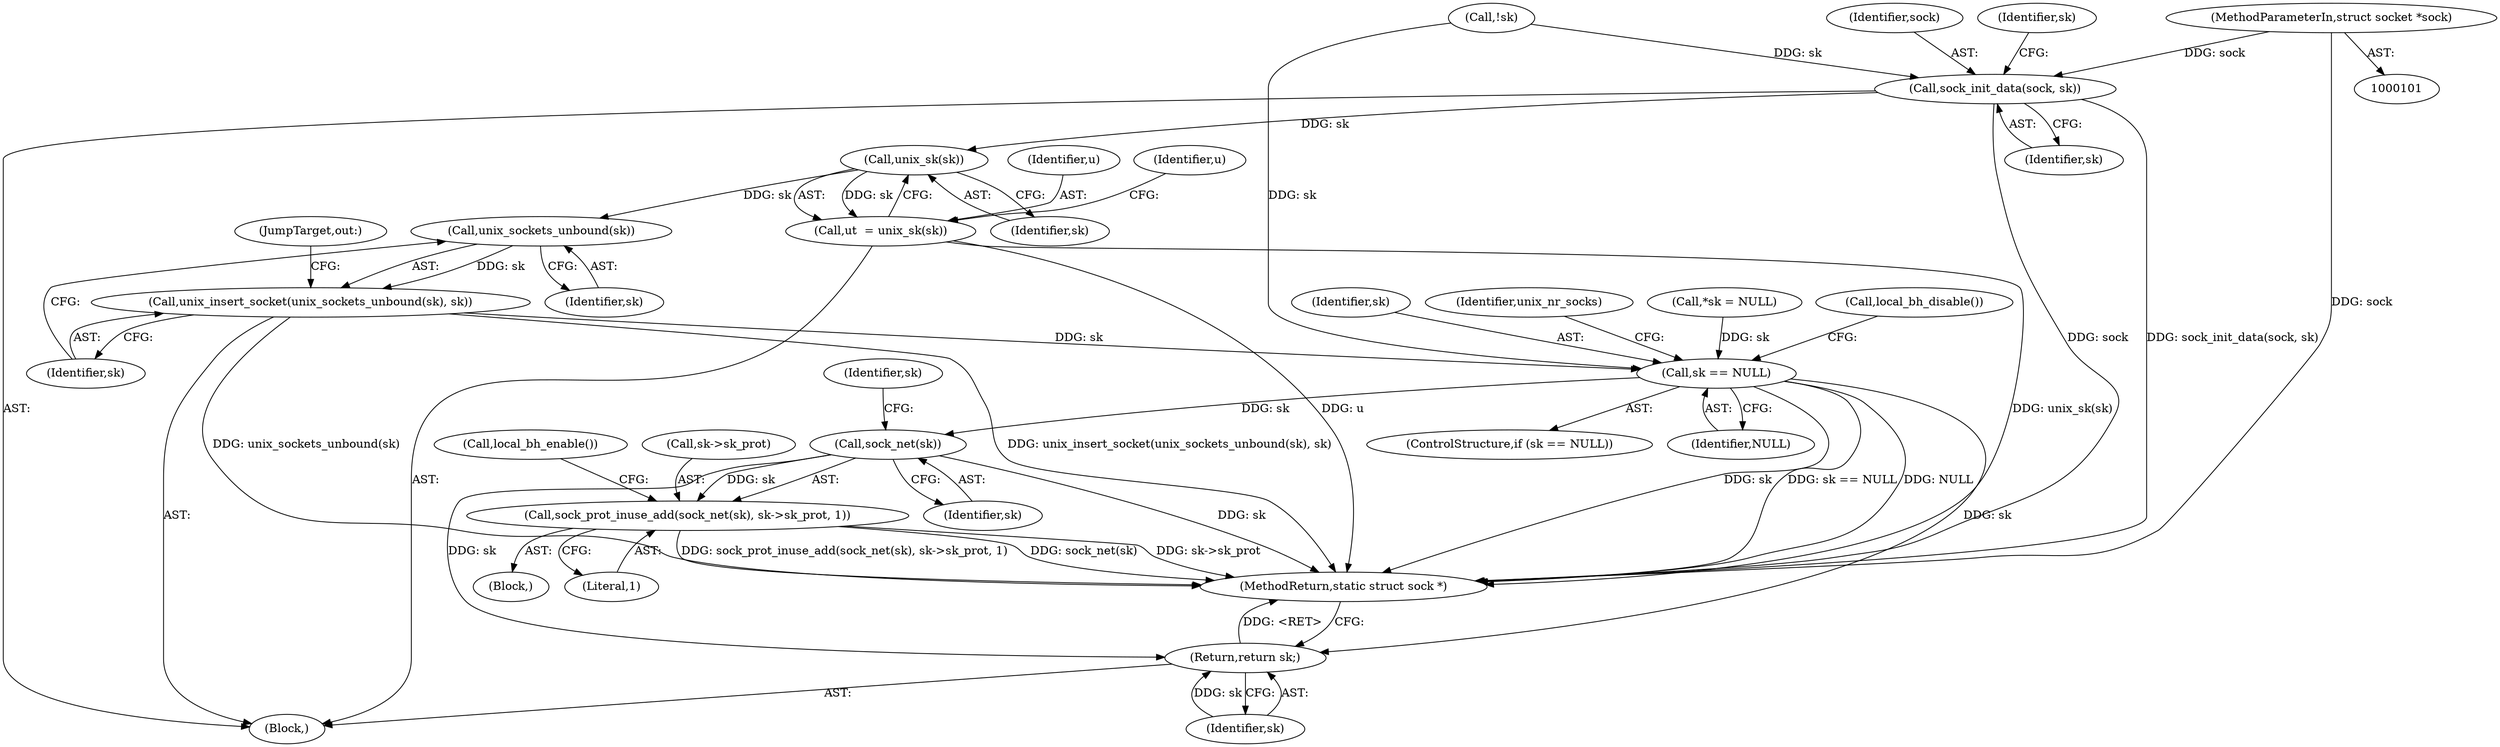 digraph "0_linux_7d267278a9ece963d77eefec61630223fce08c6c@pointer" {
"1000103" [label="(MethodParameterIn,struct socket *sock)"];
"1000136" [label="(Call,sock_init_data(sock, sk))"];
"1000169" [label="(Call,unix_sk(sk))"];
"1000167" [label="(Call,u\t  = unix_sk(sk))"];
"1000218" [label="(Call,unix_sockets_unbound(sk))"];
"1000217" [label="(Call,unix_insert_socket(unix_sockets_unbound(sk), sk))"];
"1000223" [label="(Call,sk == NULL)"];
"1000233" [label="(Call,sock_net(sk))"];
"1000232" [label="(Call,sock_prot_inuse_add(sock_net(sk), sk->sk_prot, 1))"];
"1000240" [label="(Return,return sk;)"];
"1000167" [label="(Call,u\t  = unix_sk(sk))"];
"1000242" [label="(MethodReturn,static struct sock *)"];
"1000169" [label="(Call,unix_sk(sk))"];
"1000168" [label="(Identifier,u)"];
"1000223" [label="(Call,sk == NULL)"];
"1000103" [label="(MethodParameterIn,struct socket *sock)"];
"1000137" [label="(Identifier,sock)"];
"1000221" [label="(JumpTarget,out:)"];
"1000233" [label="(Call,sock_net(sk))"];
"1000219" [label="(Identifier,sk)"];
"1000143" [label="(Identifier,sk)"];
"1000174" [label="(Identifier,u)"];
"1000220" [label="(Identifier,sk)"];
"1000224" [label="(Identifier,sk)"];
"1000136" [label="(Call,sock_init_data(sock, sk))"];
"1000231" [label="(Call,local_bh_disable())"];
"1000239" [label="(Call,local_bh_enable())"];
"1000217" [label="(Call,unix_insert_socket(unix_sockets_unbound(sk), sk))"];
"1000222" [label="(ControlStructure,if (sk == NULL))"];
"1000240" [label="(Return,return sk;)"];
"1000234" [label="(Identifier,sk)"];
"1000230" [label="(Block,)"];
"1000105" [label="(Block,)"];
"1000133" [label="(Call,!sk)"];
"1000218" [label="(Call,unix_sockets_unbound(sk))"];
"1000225" [label="(Identifier,NULL)"];
"1000238" [label="(Literal,1)"];
"1000170" [label="(Identifier,sk)"];
"1000228" [label="(Identifier,unix_nr_socks)"];
"1000241" [label="(Identifier,sk)"];
"1000236" [label="(Identifier,sk)"];
"1000107" [label="(Call,*sk = NULL)"];
"1000232" [label="(Call,sock_prot_inuse_add(sock_net(sk), sk->sk_prot, 1))"];
"1000138" [label="(Identifier,sk)"];
"1000235" [label="(Call,sk->sk_prot)"];
"1000103" -> "1000101"  [label="AST: "];
"1000103" -> "1000242"  [label="DDG: sock"];
"1000103" -> "1000136"  [label="DDG: sock"];
"1000136" -> "1000105"  [label="AST: "];
"1000136" -> "1000138"  [label="CFG: "];
"1000137" -> "1000136"  [label="AST: "];
"1000138" -> "1000136"  [label="AST: "];
"1000143" -> "1000136"  [label="CFG: "];
"1000136" -> "1000242"  [label="DDG: sock"];
"1000136" -> "1000242"  [label="DDG: sock_init_data(sock, sk)"];
"1000133" -> "1000136"  [label="DDG: sk"];
"1000136" -> "1000169"  [label="DDG: sk"];
"1000169" -> "1000167"  [label="AST: "];
"1000169" -> "1000170"  [label="CFG: "];
"1000170" -> "1000169"  [label="AST: "];
"1000167" -> "1000169"  [label="CFG: "];
"1000169" -> "1000167"  [label="DDG: sk"];
"1000169" -> "1000218"  [label="DDG: sk"];
"1000167" -> "1000105"  [label="AST: "];
"1000168" -> "1000167"  [label="AST: "];
"1000174" -> "1000167"  [label="CFG: "];
"1000167" -> "1000242"  [label="DDG: u"];
"1000167" -> "1000242"  [label="DDG: unix_sk(sk)"];
"1000218" -> "1000217"  [label="AST: "];
"1000218" -> "1000219"  [label="CFG: "];
"1000219" -> "1000218"  [label="AST: "];
"1000220" -> "1000218"  [label="CFG: "];
"1000218" -> "1000217"  [label="DDG: sk"];
"1000217" -> "1000105"  [label="AST: "];
"1000217" -> "1000220"  [label="CFG: "];
"1000220" -> "1000217"  [label="AST: "];
"1000221" -> "1000217"  [label="CFG: "];
"1000217" -> "1000242"  [label="DDG: unix_insert_socket(unix_sockets_unbound(sk), sk)"];
"1000217" -> "1000242"  [label="DDG: unix_sockets_unbound(sk)"];
"1000217" -> "1000223"  [label="DDG: sk"];
"1000223" -> "1000222"  [label="AST: "];
"1000223" -> "1000225"  [label="CFG: "];
"1000224" -> "1000223"  [label="AST: "];
"1000225" -> "1000223"  [label="AST: "];
"1000228" -> "1000223"  [label="CFG: "];
"1000231" -> "1000223"  [label="CFG: "];
"1000223" -> "1000242"  [label="DDG: sk == NULL"];
"1000223" -> "1000242"  [label="DDG: NULL"];
"1000223" -> "1000242"  [label="DDG: sk"];
"1000107" -> "1000223"  [label="DDG: sk"];
"1000133" -> "1000223"  [label="DDG: sk"];
"1000223" -> "1000233"  [label="DDG: sk"];
"1000223" -> "1000240"  [label="DDG: sk"];
"1000233" -> "1000232"  [label="AST: "];
"1000233" -> "1000234"  [label="CFG: "];
"1000234" -> "1000233"  [label="AST: "];
"1000236" -> "1000233"  [label="CFG: "];
"1000233" -> "1000242"  [label="DDG: sk"];
"1000233" -> "1000232"  [label="DDG: sk"];
"1000233" -> "1000240"  [label="DDG: sk"];
"1000232" -> "1000230"  [label="AST: "];
"1000232" -> "1000238"  [label="CFG: "];
"1000235" -> "1000232"  [label="AST: "];
"1000238" -> "1000232"  [label="AST: "];
"1000239" -> "1000232"  [label="CFG: "];
"1000232" -> "1000242"  [label="DDG: sock_net(sk)"];
"1000232" -> "1000242"  [label="DDG: sk->sk_prot"];
"1000232" -> "1000242"  [label="DDG: sock_prot_inuse_add(sock_net(sk), sk->sk_prot, 1)"];
"1000240" -> "1000105"  [label="AST: "];
"1000240" -> "1000241"  [label="CFG: "];
"1000241" -> "1000240"  [label="AST: "];
"1000242" -> "1000240"  [label="CFG: "];
"1000240" -> "1000242"  [label="DDG: <RET>"];
"1000241" -> "1000240"  [label="DDG: sk"];
}
